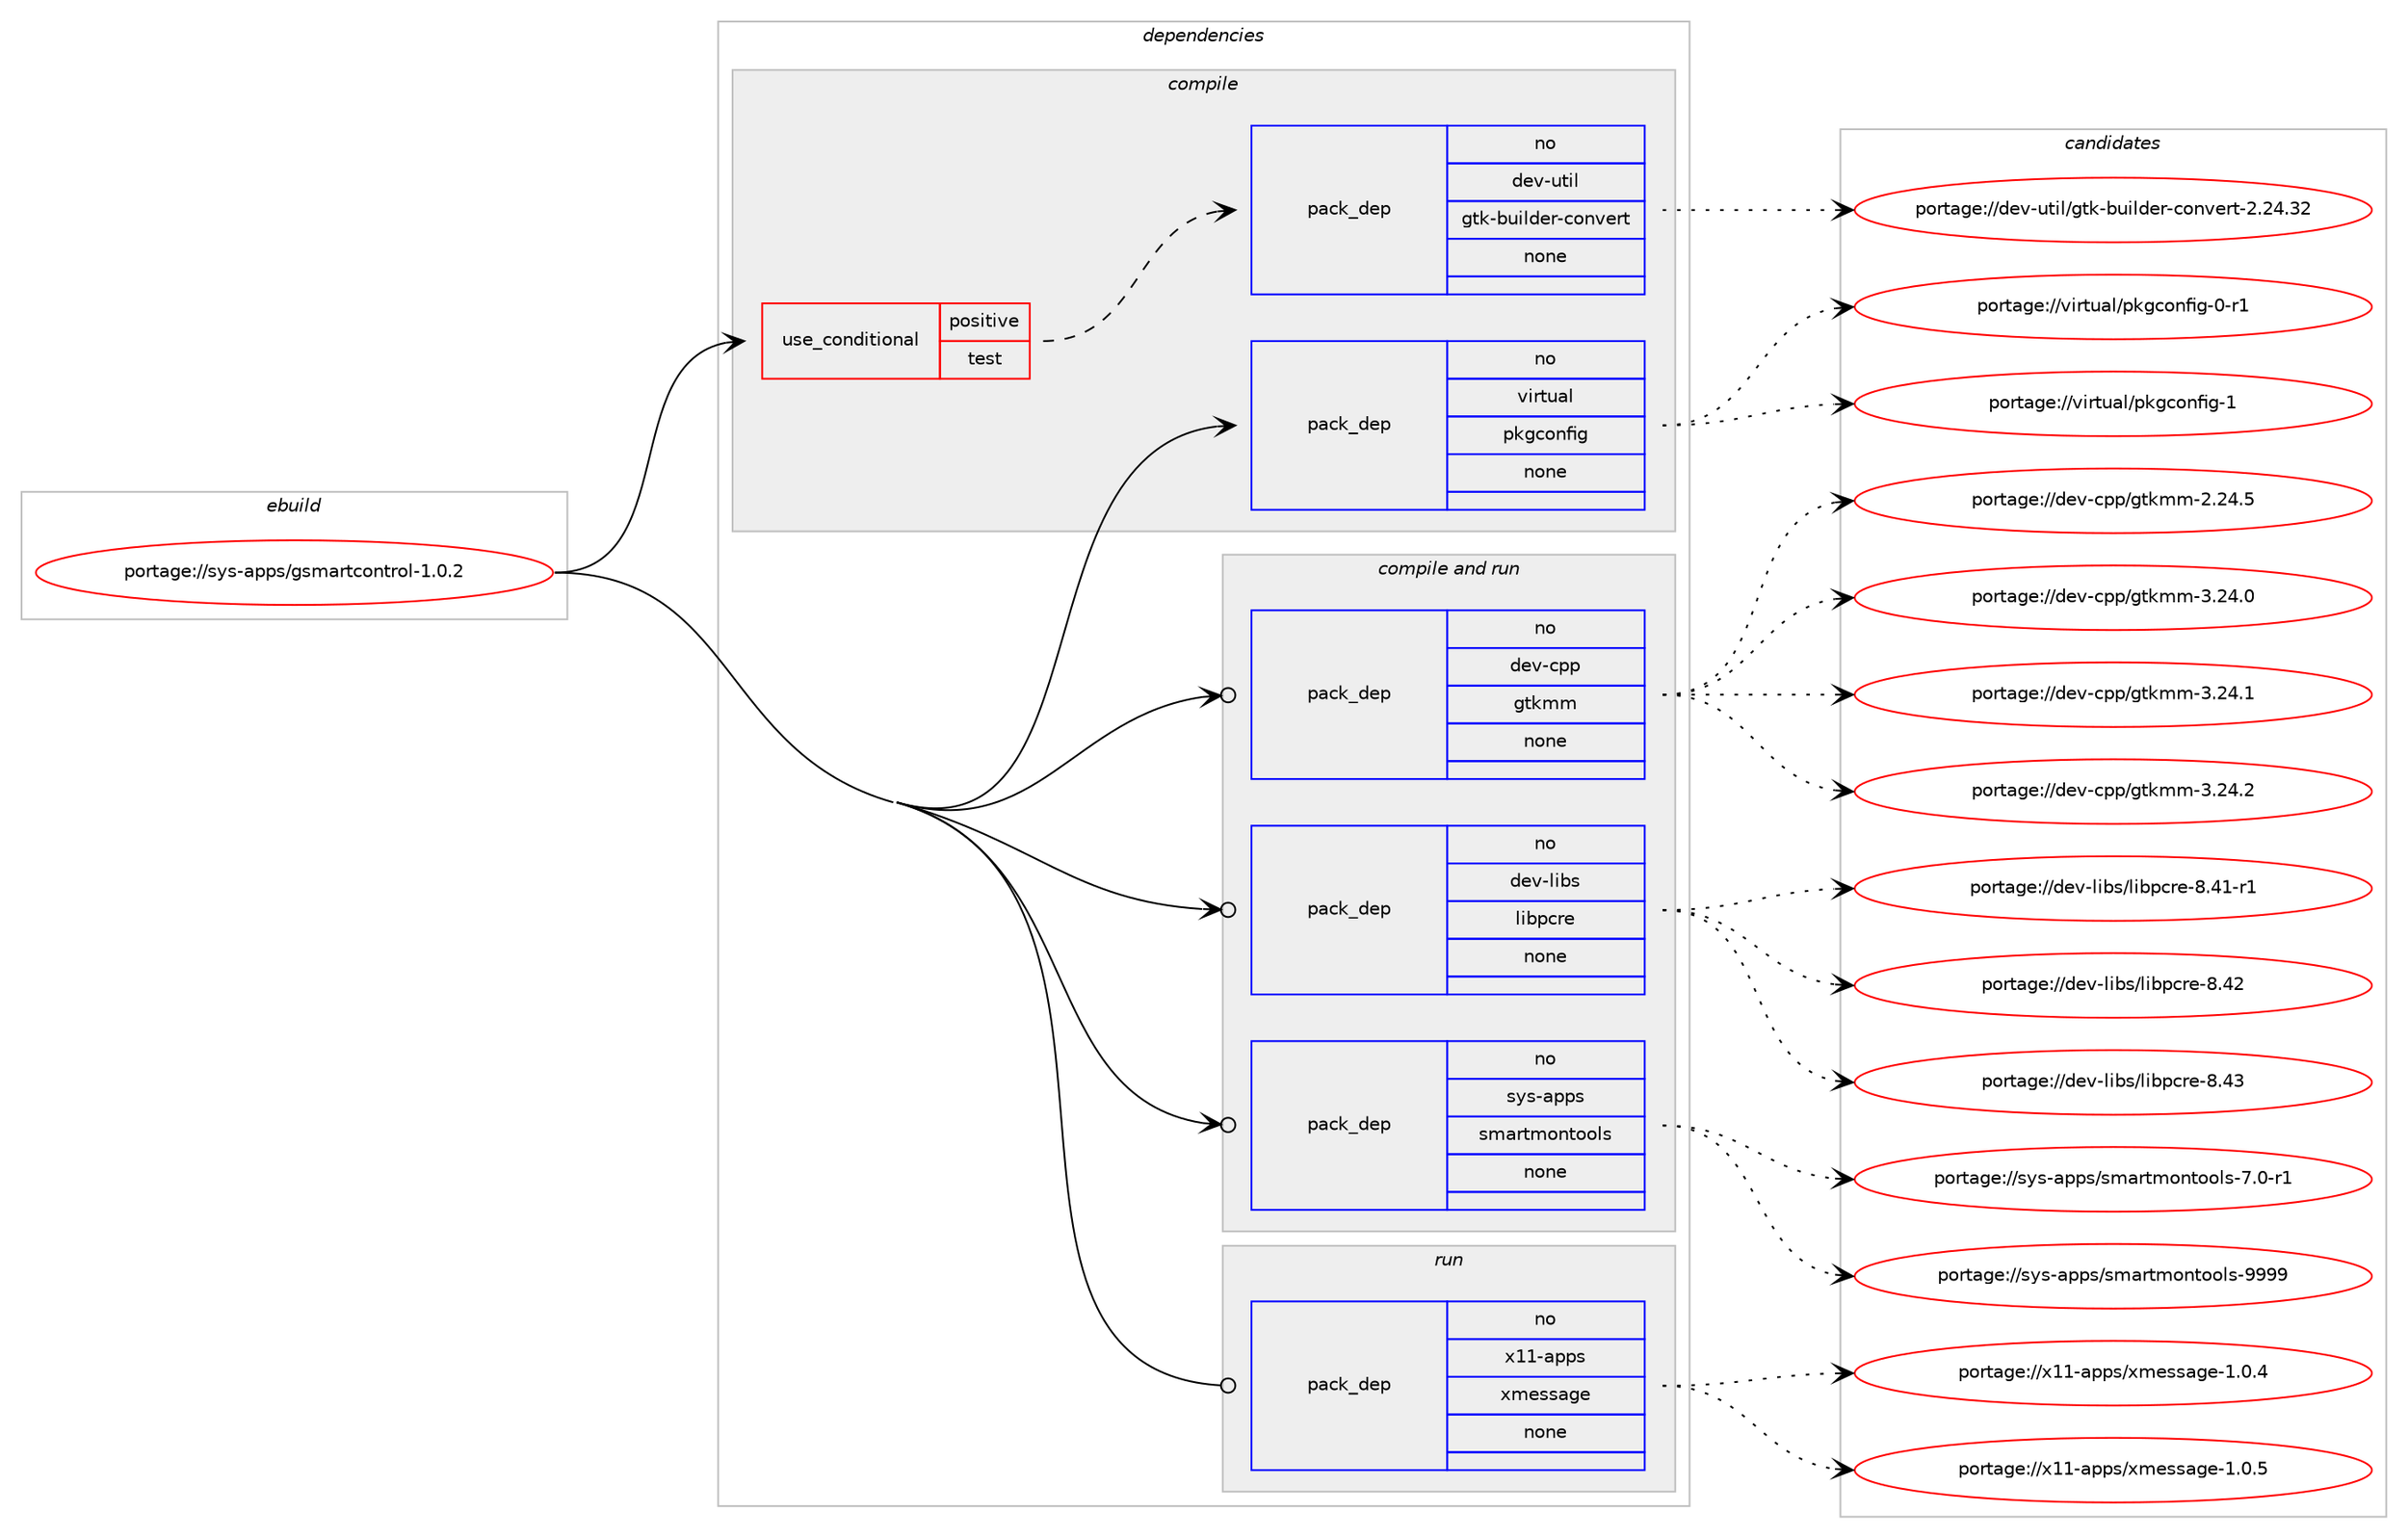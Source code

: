digraph prolog {

# *************
# Graph options
# *************

newrank=true;
concentrate=true;
compound=true;
graph [rankdir=LR,fontname=Helvetica,fontsize=10,ranksep=1.5];#, ranksep=2.5, nodesep=0.2];
edge  [arrowhead=vee];
node  [fontname=Helvetica,fontsize=10];

# **********
# The ebuild
# **********

subgraph cluster_leftcol {
color=gray;
rank=same;
label=<<i>ebuild</i>>;
id [label="portage://sys-apps/gsmartcontrol-1.0.2", color=red, width=4, href="../sys-apps/gsmartcontrol-1.0.2.svg"];
}

# ****************
# The dependencies
# ****************

subgraph cluster_midcol {
color=gray;
label=<<i>dependencies</i>>;
subgraph cluster_compile {
fillcolor="#eeeeee";
style=filled;
label=<<i>compile</i>>;
subgraph cond99275 {
dependency408353 [label=<<TABLE BORDER="0" CELLBORDER="1" CELLSPACING="0" CELLPADDING="4"><TR><TD ROWSPAN="3" CELLPADDING="10">use_conditional</TD></TR><TR><TD>positive</TD></TR><TR><TD>test</TD></TR></TABLE>>, shape=none, color=red];
subgraph pack302253 {
dependency408354 [label=<<TABLE BORDER="0" CELLBORDER="1" CELLSPACING="0" CELLPADDING="4" WIDTH="220"><TR><TD ROWSPAN="6" CELLPADDING="30">pack_dep</TD></TR><TR><TD WIDTH="110">no</TD></TR><TR><TD>dev-util</TD></TR><TR><TD>gtk-builder-convert</TD></TR><TR><TD>none</TD></TR><TR><TD></TD></TR></TABLE>>, shape=none, color=blue];
}
dependency408353:e -> dependency408354:w [weight=20,style="dashed",arrowhead="vee"];
}
id:e -> dependency408353:w [weight=20,style="solid",arrowhead="vee"];
subgraph pack302254 {
dependency408355 [label=<<TABLE BORDER="0" CELLBORDER="1" CELLSPACING="0" CELLPADDING="4" WIDTH="220"><TR><TD ROWSPAN="6" CELLPADDING="30">pack_dep</TD></TR><TR><TD WIDTH="110">no</TD></TR><TR><TD>virtual</TD></TR><TR><TD>pkgconfig</TD></TR><TR><TD>none</TD></TR><TR><TD></TD></TR></TABLE>>, shape=none, color=blue];
}
id:e -> dependency408355:w [weight=20,style="solid",arrowhead="vee"];
}
subgraph cluster_compileandrun {
fillcolor="#eeeeee";
style=filled;
label=<<i>compile and run</i>>;
subgraph pack302255 {
dependency408356 [label=<<TABLE BORDER="0" CELLBORDER="1" CELLSPACING="0" CELLPADDING="4" WIDTH="220"><TR><TD ROWSPAN="6" CELLPADDING="30">pack_dep</TD></TR><TR><TD WIDTH="110">no</TD></TR><TR><TD>dev-cpp</TD></TR><TR><TD>gtkmm</TD></TR><TR><TD>none</TD></TR><TR><TD></TD></TR></TABLE>>, shape=none, color=blue];
}
id:e -> dependency408356:w [weight=20,style="solid",arrowhead="odotvee"];
subgraph pack302256 {
dependency408357 [label=<<TABLE BORDER="0" CELLBORDER="1" CELLSPACING="0" CELLPADDING="4" WIDTH="220"><TR><TD ROWSPAN="6" CELLPADDING="30">pack_dep</TD></TR><TR><TD WIDTH="110">no</TD></TR><TR><TD>dev-libs</TD></TR><TR><TD>libpcre</TD></TR><TR><TD>none</TD></TR><TR><TD></TD></TR></TABLE>>, shape=none, color=blue];
}
id:e -> dependency408357:w [weight=20,style="solid",arrowhead="odotvee"];
subgraph pack302257 {
dependency408358 [label=<<TABLE BORDER="0" CELLBORDER="1" CELLSPACING="0" CELLPADDING="4" WIDTH="220"><TR><TD ROWSPAN="6" CELLPADDING="30">pack_dep</TD></TR><TR><TD WIDTH="110">no</TD></TR><TR><TD>sys-apps</TD></TR><TR><TD>smartmontools</TD></TR><TR><TD>none</TD></TR><TR><TD></TD></TR></TABLE>>, shape=none, color=blue];
}
id:e -> dependency408358:w [weight=20,style="solid",arrowhead="odotvee"];
}
subgraph cluster_run {
fillcolor="#eeeeee";
style=filled;
label=<<i>run</i>>;
subgraph pack302258 {
dependency408359 [label=<<TABLE BORDER="0" CELLBORDER="1" CELLSPACING="0" CELLPADDING="4" WIDTH="220"><TR><TD ROWSPAN="6" CELLPADDING="30">pack_dep</TD></TR><TR><TD WIDTH="110">no</TD></TR><TR><TD>x11-apps</TD></TR><TR><TD>xmessage</TD></TR><TR><TD>none</TD></TR><TR><TD></TD></TR></TABLE>>, shape=none, color=blue];
}
id:e -> dependency408359:w [weight=20,style="solid",arrowhead="odot"];
}
}

# **************
# The candidates
# **************

subgraph cluster_choices {
rank=same;
color=gray;
label=<<i>candidates</i>>;

subgraph choice302253 {
color=black;
nodesep=1;
choiceportage1001011184511711610510847103116107459811710510810010111445991111101181011141164550465052465150 [label="portage://dev-util/gtk-builder-convert-2.24.32", color=red, width=4,href="../dev-util/gtk-builder-convert-2.24.32.svg"];
dependency408354:e -> choiceportage1001011184511711610510847103116107459811710510810010111445991111101181011141164550465052465150:w [style=dotted,weight="100"];
}
subgraph choice302254 {
color=black;
nodesep=1;
choiceportage11810511411611797108471121071039911111010210510345484511449 [label="portage://virtual/pkgconfig-0-r1", color=red, width=4,href="../virtual/pkgconfig-0-r1.svg"];
choiceportage1181051141161179710847112107103991111101021051034549 [label="portage://virtual/pkgconfig-1", color=red, width=4,href="../virtual/pkgconfig-1.svg"];
dependency408355:e -> choiceportage11810511411611797108471121071039911111010210510345484511449:w [style=dotted,weight="100"];
dependency408355:e -> choiceportage1181051141161179710847112107103991111101021051034549:w [style=dotted,weight="100"];
}
subgraph choice302255 {
color=black;
nodesep=1;
choiceportage10010111845991121124710311610710910945504650524653 [label="portage://dev-cpp/gtkmm-2.24.5", color=red, width=4,href="../dev-cpp/gtkmm-2.24.5.svg"];
choiceportage10010111845991121124710311610710910945514650524648 [label="portage://dev-cpp/gtkmm-3.24.0", color=red, width=4,href="../dev-cpp/gtkmm-3.24.0.svg"];
choiceportage10010111845991121124710311610710910945514650524649 [label="portage://dev-cpp/gtkmm-3.24.1", color=red, width=4,href="../dev-cpp/gtkmm-3.24.1.svg"];
choiceportage10010111845991121124710311610710910945514650524650 [label="portage://dev-cpp/gtkmm-3.24.2", color=red, width=4,href="../dev-cpp/gtkmm-3.24.2.svg"];
dependency408356:e -> choiceportage10010111845991121124710311610710910945504650524653:w [style=dotted,weight="100"];
dependency408356:e -> choiceportage10010111845991121124710311610710910945514650524648:w [style=dotted,weight="100"];
dependency408356:e -> choiceportage10010111845991121124710311610710910945514650524649:w [style=dotted,weight="100"];
dependency408356:e -> choiceportage10010111845991121124710311610710910945514650524650:w [style=dotted,weight="100"];
}
subgraph choice302256 {
color=black;
nodesep=1;
choiceportage100101118451081059811547108105981129911410145564652494511449 [label="portage://dev-libs/libpcre-8.41-r1", color=red, width=4,href="../dev-libs/libpcre-8.41-r1.svg"];
choiceportage10010111845108105981154710810598112991141014556465250 [label="portage://dev-libs/libpcre-8.42", color=red, width=4,href="../dev-libs/libpcre-8.42.svg"];
choiceportage10010111845108105981154710810598112991141014556465251 [label="portage://dev-libs/libpcre-8.43", color=red, width=4,href="../dev-libs/libpcre-8.43.svg"];
dependency408357:e -> choiceportage100101118451081059811547108105981129911410145564652494511449:w [style=dotted,weight="100"];
dependency408357:e -> choiceportage10010111845108105981154710810598112991141014556465250:w [style=dotted,weight="100"];
dependency408357:e -> choiceportage10010111845108105981154710810598112991141014556465251:w [style=dotted,weight="100"];
}
subgraph choice302257 {
color=black;
nodesep=1;
choiceportage11512111545971121121154711510997114116109111110116111111108115455546484511449 [label="portage://sys-apps/smartmontools-7.0-r1", color=red, width=4,href="../sys-apps/smartmontools-7.0-r1.svg"];
choiceportage115121115459711211211547115109971141161091111101161111111081154557575757 [label="portage://sys-apps/smartmontools-9999", color=red, width=4,href="../sys-apps/smartmontools-9999.svg"];
dependency408358:e -> choiceportage11512111545971121121154711510997114116109111110116111111108115455546484511449:w [style=dotted,weight="100"];
dependency408358:e -> choiceportage115121115459711211211547115109971141161091111101161111111081154557575757:w [style=dotted,weight="100"];
}
subgraph choice302258 {
color=black;
nodesep=1;
choiceportage120494945971121121154712010910111511597103101454946484652 [label="portage://x11-apps/xmessage-1.0.4", color=red, width=4,href="../x11-apps/xmessage-1.0.4.svg"];
choiceportage120494945971121121154712010910111511597103101454946484653 [label="portage://x11-apps/xmessage-1.0.5", color=red, width=4,href="../x11-apps/xmessage-1.0.5.svg"];
dependency408359:e -> choiceportage120494945971121121154712010910111511597103101454946484652:w [style=dotted,weight="100"];
dependency408359:e -> choiceportage120494945971121121154712010910111511597103101454946484653:w [style=dotted,weight="100"];
}
}

}
